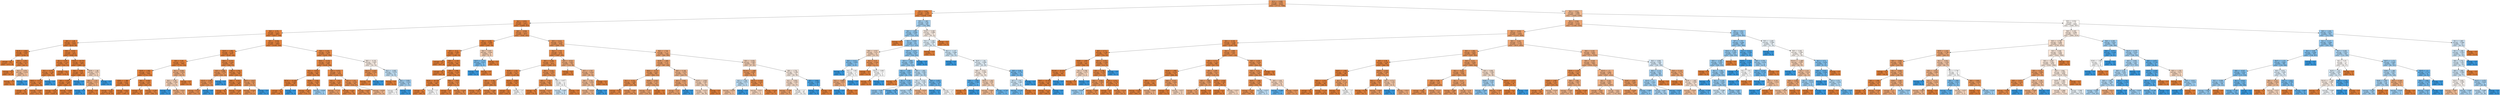 digraph Tree {
node [shape=box, style="filled", color="black"] ;
0 [label="X[31] <= 0.069\nentropy = 0.649\nsamples = 45222\nvalue = [37714, 7508]", fillcolor="#e58139cc"] ;
1 [label="X[3] <= 0.823\nentropy = 0.269\nsamples = 24167\nvalue = [23058, 1109]", fillcolor="#e58139f3"] ;
0 -> 1 [labeldistance=2.5, labelangle=45, headlabel="True"] ;
2 [label="X[2] <= 0.933\nentropy = 0.217\nsamples = 23722\nvalue = [22899, 823]", fillcolor="#e58139f6"] ;
1 -> 2 ;
3 [label="X[0] <= -0.76\nentropy = 0.127\nsamples = 18847\nvalue = [18517, 330]", fillcolor="#e58139fa"] ;
2 -> 3 ;
4 [label="X[0] <= -1.29\nentropy = 0.031\nsamples = 8160\nvalue = [8134, 26]", fillcolor="#e58139fe"] ;
3 -> 4 ;
5 [label="X[18] <= 3.604\nentropy = 0.004\nsamples = 3741\nvalue = [3740, 1]", fillcolor="#e58139ff"] ;
4 -> 5 ;
6 [label="entropy = 0.0\nsamples = 3711\nvalue = [3711, 0]", fillcolor="#e58139ff"] ;
5 -> 6 ;
7 [label="X[5] <= 1.254\nentropy = 0.211\nsamples = 30\nvalue = [29, 1]", fillcolor="#e58139f6"] ;
5 -> 7 ;
8 [label="entropy = 0.0\nsamples = 27\nvalue = [27, 0]", fillcolor="#e58139ff"] ;
7 -> 8 ;
9 [label="X[1] <= 1.074\nentropy = 0.918\nsamples = 3\nvalue = [2, 1]", fillcolor="#e581397f"] ;
7 -> 9 ;
10 [label="entropy = 0.0\nsamples = 2\nvalue = [2, 0]", fillcolor="#e58139ff"] ;
9 -> 10 ;
11 [label="entropy = 0.0\nsamples = 1\nvalue = [0, 1]", fillcolor="#399de5ff"] ;
9 -> 11 ;
12 [label="X[8] <= -0.537\nentropy = 0.05\nsamples = 4419\nvalue = [4394, 25]", fillcolor="#e58139fe"] ;
4 -> 12 ;
13 [label="X[1] <= 0.387\nentropy = 0.143\nsamples = 541\nvalue = [530, 11]", fillcolor="#e58139fa"] ;
12 -> 13 ;
14 [label="X[1] <= 0.373\nentropy = 0.196\nsamples = 363\nvalue = [352, 11]", fillcolor="#e58139f7"] ;
13 -> 14 ;
15 [label="X[62] <= -0.374\nentropy = 0.182\nsamples = 362\nvalue = [352, 10]", fillcolor="#e58139f8"] ;
14 -> 15 ;
16 [label="entropy = 0.0\nsamples = 140\nvalue = [140, 0]", fillcolor="#e58139ff"] ;
15 -> 16 ;
17 [label="entropy = 0.265\nsamples = 222\nvalue = [212, 10]", fillcolor="#e58139f3"] ;
15 -> 17 ;
18 [label="entropy = 0.0\nsamples = 1\nvalue = [0, 1]", fillcolor="#399de5ff"] ;
14 -> 18 ;
19 [label="entropy = 0.0\nsamples = 178\nvalue = [178, 0]", fillcolor="#e58139ff"] ;
13 -> 19 ;
20 [label="X[30] <= 18.776\nentropy = 0.034\nsamples = 3878\nvalue = [3864, 14]", fillcolor="#e58139fe"] ;
12 -> 20 ;
21 [label="X[4] <= 5.959\nentropy = 0.03\nsamples = 3873\nvalue = [3861, 12]", fillcolor="#e58139fe"] ;
20 -> 21 ;
22 [label="X[5] <= 0.297\nentropy = 0.028\nsamples = 3872\nvalue = [3861, 11]", fillcolor="#e58139fe"] ;
21 -> 22 ;
23 [label="entropy = 0.014\nsamples = 3242\nvalue = [3238, 4]", fillcolor="#e58139ff"] ;
22 -> 23 ;
24 [label="entropy = 0.088\nsamples = 630\nvalue = [623, 7]", fillcolor="#e58139fc"] ;
22 -> 24 ;
25 [label="entropy = 0.0\nsamples = 1\nvalue = [0, 1]", fillcolor="#399de5ff"] ;
21 -> 25 ;
26 [label="X[38] <= 1.08\nentropy = 0.971\nsamples = 5\nvalue = [3, 2]", fillcolor="#e5813955"] ;
20 -> 26 ;
27 [label="X[0] <= -1.101\nentropy = 0.811\nsamples = 4\nvalue = [3, 1]", fillcolor="#e58139aa"] ;
26 -> 27 ;
28 [label="entropy = 0.0\nsamples = 1\nvalue = [0, 1]", fillcolor="#399de5ff"] ;
27 -> 28 ;
29 [label="entropy = 0.0\nsamples = 3\nvalue = [3, 0]", fillcolor="#e58139ff"] ;
27 -> 29 ;
30 [label="entropy = 0.0\nsamples = 1\nvalue = [0, 1]", fillcolor="#399de5ff"] ;
26 -> 30 ;
31 [label="X[5] <= -0.036\nentropy = 0.187\nsamples = 10687\nvalue = [10383, 304]", fillcolor="#e58139f8"] ;
3 -> 31 ;
32 [label="X[45] <= 1.082\nentropy = 0.128\nsamples = 8275\nvalue = [8129, 146]", fillcolor="#e58139fa"] ;
31 -> 32 ;
33 [label="X[4] <= 5.26\nentropy = 0.113\nsamples = 7854\nvalue = [7735, 119]", fillcolor="#e58139fb"] ;
32 -> 33 ;
34 [label="X[39] <= 1.085\nentropy = 0.107\nsamples = 7820\nvalue = [7710, 110]", fillcolor="#e58139fb"] ;
33 -> 34 ;
35 [label="X[58] <= 1.396\nentropy = 0.091\nsamples = 7208\nvalue = [7125, 83]", fillcolor="#e58139fc"] ;
34 -> 35 ;
36 [label="entropy = 0.104\nsamples = 5838\nvalue = [5758, 80]", fillcolor="#e58139fb"] ;
35 -> 36 ;
37 [label="entropy = 0.023\nsamples = 1370\nvalue = [1367, 3]", fillcolor="#e58139fe"] ;
35 -> 37 ;
38 [label="X[0] <= -0.458\nentropy = 0.261\nsamples = 612\nvalue = [585, 27]", fillcolor="#e58139f3"] ;
34 -> 38 ;
39 [label="entropy = 0.0\nsamples = 93\nvalue = [93, 0]", fillcolor="#e58139ff"] ;
38 -> 39 ;
40 [label="entropy = 0.295\nsamples = 519\nvalue = [492, 27]", fillcolor="#e58139f1"] ;
38 -> 40 ;
41 [label="X[1] <= 0.046\nentropy = 0.834\nsamples = 34\nvalue = [25, 9]", fillcolor="#e58139a3"] ;
33 -> 41 ;
42 [label="X[4] <= 5.387\nentropy = 0.966\nsamples = 23\nvalue = [14, 9]", fillcolor="#e581395b"] ;
41 -> 42 ;
43 [label="entropy = 0.0\nsamples = 4\nvalue = [0, 4]", fillcolor="#399de5ff"] ;
42 -> 43 ;
44 [label="entropy = 0.831\nsamples = 19\nvalue = [14, 5]", fillcolor="#e58139a4"] ;
42 -> 44 ;
45 [label="entropy = 0.0\nsamples = 11\nvalue = [11, 0]", fillcolor="#e58139ff"] ;
41 -> 45 ;
46 [label="X[61] <= 0.374\nentropy = 0.344\nsamples = 421\nvalue = [394, 27]", fillcolor="#e58139ee"] ;
32 -> 46 ;
47 [label="X[3] <= 0.482\nentropy = 0.576\nsamples = 117\nvalue = [101, 16]", fillcolor="#e58139d7"] ;
46 -> 47 ;
48 [label="X[14] <= 2.498\nentropy = 0.534\nsamples = 115\nvalue = [101, 14]", fillcolor="#e58139dc"] ;
47 -> 48 ;
49 [label="entropy = 0.512\nsamples = 114\nvalue = [101, 13]", fillcolor="#e58139de"] ;
48 -> 49 ;
50 [label="entropy = 0.0\nsamples = 1\nvalue = [0, 1]", fillcolor="#399de5ff"] ;
48 -> 50 ;
51 [label="entropy = 0.0\nsamples = 2\nvalue = [0, 2]", fillcolor="#399de5ff"] ;
47 -> 51 ;
52 [label="X[6] <= 2.702\nentropy = 0.225\nsamples = 304\nvalue = [293, 11]", fillcolor="#e58139f5"] ;
46 -> 52 ;
53 [label="X[8] <= -0.537\nentropy = 0.184\nsamples = 286\nvalue = [278, 8]", fillcolor="#e58139f8"] ;
52 -> 53 ;
54 [label="entropy = 0.0\nsamples = 79\nvalue = [79, 0]", fillcolor="#e58139ff"] ;
53 -> 54 ;
55 [label="entropy = 0.236\nsamples = 207\nvalue = [199, 8]", fillcolor="#e58139f5"] ;
53 -> 55 ;
56 [label="X[57] <= 2.817\nentropy = 0.65\nsamples = 18\nvalue = [15, 3]", fillcolor="#e58139cc"] ;
52 -> 56 ;
57 [label="entropy = 0.523\nsamples = 17\nvalue = [15, 2]", fillcolor="#e58139dd"] ;
56 -> 57 ;
58 [label="entropy = 0.0\nsamples = 1\nvalue = [0, 1]", fillcolor="#399de5ff"] ;
56 -> 58 ;
59 [label="X[4] <= 5.324\nentropy = 0.349\nsamples = 2412\nvalue = [2254, 158]", fillcolor="#e58139ed"] ;
31 -> 59 ;
60 [label="X[62] <= -0.374\nentropy = 0.329\nsamples = 2382\nvalue = [2238, 144]", fillcolor="#e58139ef"] ;
59 -> 60 ;
61 [label="X[1] <= -0.819\nentropy = 0.223\nsamples = 948\nvalue = [914, 34]", fillcolor="#e58139f6"] ;
60 -> 61 ;
62 [label="X[74] <= 15.165\nentropy = 0.048\nsamples = 189\nvalue = [188, 1]", fillcolor="#e58139fe"] ;
61 -> 62 ;
63 [label="entropy = 0.0\nsamples = 188\nvalue = [188, 0]", fillcolor="#e58139ff"] ;
62 -> 63 ;
64 [label="entropy = 0.0\nsamples = 1\nvalue = [0, 1]", fillcolor="#399de5ff"] ;
62 -> 64 ;
65 [label="X[46] <= 3.292\nentropy = 0.258\nsamples = 759\nvalue = [726, 33]", fillcolor="#e58139f3"] ;
61 -> 65 ;
66 [label="entropy = 0.247\nsamples = 756\nvalue = [725, 31]", fillcolor="#e58139f4"] ;
65 -> 66 ;
67 [label="entropy = 0.918\nsamples = 3\nvalue = [1, 2]", fillcolor="#399de57f"] ;
65 -> 67 ;
68 [label="X[0] <= 0.072\nentropy = 0.39\nsamples = 1434\nvalue = [1324, 110]", fillcolor="#e58139ea"] ;
60 -> 68 ;
69 [label="X[1] <= -1.472\nentropy = 0.293\nsamples = 833\nvalue = [790, 43]", fillcolor="#e58139f1"] ;
68 -> 69 ;
70 [label="entropy = 0.712\nsamples = 41\nvalue = [33, 8]", fillcolor="#e58139c1"] ;
69 -> 70 ;
71 [label="entropy = 0.261\nsamples = 792\nvalue = [757, 35]", fillcolor="#e58139f3"] ;
69 -> 71 ;
72 [label="X[1] <= 1.311\nentropy = 0.504\nsamples = 601\nvalue = [534, 67]", fillcolor="#e58139df"] ;
68 -> 72 ;
73 [label="entropy = 0.455\nsamples = 554\nvalue = [501, 53]", fillcolor="#e58139e4"] ;
72 -> 73 ;
74 [label="entropy = 0.879\nsamples = 47\nvalue = [33, 14]", fillcolor="#e5813993"] ;
72 -> 74 ;
75 [label="X[0] <= -0.155\nentropy = 0.997\nsamples = 30\nvalue = [16, 14]", fillcolor="#e5813920"] ;
59 -> 75 ;
76 [label="X[21] <= 2.243\nentropy = 0.544\nsamples = 8\nvalue = [7, 1]", fillcolor="#e58139db"] ;
75 -> 76 ;
77 [label="entropy = 0.0\nsamples = 7\nvalue = [7, 0]", fillcolor="#e58139ff"] ;
76 -> 77 ;
78 [label="entropy = 0.0\nsamples = 1\nvalue = [0, 1]", fillcolor="#399de5ff"] ;
76 -> 78 ;
79 [label="X[2] <= -2.005\nentropy = 0.976\nsamples = 22\nvalue = [9, 13]", fillcolor="#399de54e"] ;
75 -> 79 ;
80 [label="entropy = 0.0\nsamples = 2\nvalue = [2, 0]", fillcolor="#e58139ff"] ;
79 -> 80 ;
81 [label="X[4] <= 5.959\nentropy = 0.934\nsamples = 20\nvalue = [7, 13]", fillcolor="#399de576"] ;
79 -> 81 ;
82 [label="entropy = 1.0\nsamples = 14\nvalue = [7, 7]", fillcolor="#e5813900"] ;
81 -> 82 ;
83 [label="entropy = 0.0\nsamples = 6\nvalue = [0, 6]", fillcolor="#399de5ff"] ;
81 -> 83 ;
84 [label="X[0] <= -0.836\nentropy = 0.473\nsamples = 4875\nvalue = [4382, 493]", fillcolor="#e58139e2"] ;
2 -> 84 ;
85 [label="X[4] <= 5.258\nentropy = 0.098\nsamples = 1419\nvalue = [1401, 18]", fillcolor="#e58139fc"] ;
84 -> 85 ;
86 [label="X[5] <= -0.12\nentropy = 0.085\nsamples = 1411\nvalue = [1396, 15]", fillcolor="#e58139fc"] ;
85 -> 86 ;
87 [label="entropy = 0.0\nsamples = 417\nvalue = [417, 0]", fillcolor="#e58139ff"] ;
86 -> 87 ;
88 [label="X[0] <= -1.138\nentropy = 0.113\nsamples = 994\nvalue = [979, 15]", fillcolor="#e58139fb"] ;
86 -> 88 ;
89 [label="entropy = 0.0\nsamples = 221\nvalue = [221, 0]", fillcolor="#e58139ff"] ;
88 -> 89 ;
90 [label="X[5] <= 1.046\nentropy = 0.138\nsamples = 773\nvalue = [758, 15]", fillcolor="#e58139fa"] ;
88 -> 90 ;
91 [label="X[30] <= 18.776\nentropy = 0.109\nsamples = 694\nvalue = [684, 10]", fillcolor="#e58139fb"] ;
90 -> 91 ;
92 [label="entropy = 0.1\nsamples = 692\nvalue = [683, 9]", fillcolor="#e58139fc"] ;
91 -> 92 ;
93 [label="entropy = 1.0\nsamples = 2\nvalue = [1, 1]", fillcolor="#e5813900"] ;
91 -> 93 ;
94 [label="X[0] <= -1.063\nentropy = 0.34\nsamples = 79\nvalue = [74, 5]", fillcolor="#e58139ee"] ;
90 -> 94 ;
95 [label="entropy = 0.0\nsamples = 21\nvalue = [21, 0]", fillcolor="#e58139ff"] ;
94 -> 95 ;
96 [label="entropy = 0.424\nsamples = 58\nvalue = [53, 5]", fillcolor="#e58139e7"] ;
94 -> 96 ;
97 [label="X[4] <= 5.457\nentropy = 0.954\nsamples = 8\nvalue = [5, 3]", fillcolor="#e5813966"] ;
85 -> 97 ;
98 [label="X[47] <= 1.172\nentropy = 0.811\nsamples = 4\nvalue = [1, 3]", fillcolor="#399de5aa"] ;
97 -> 98 ;
99 [label="entropy = 0.0\nsamples = 3\nvalue = [0, 3]", fillcolor="#399de5ff"] ;
98 -> 99 ;
100 [label="entropy = 0.0\nsamples = 1\nvalue = [1, 0]", fillcolor="#e58139ff"] ;
98 -> 100 ;
101 [label="entropy = 0.0\nsamples = 4\nvalue = [4, 0]", fillcolor="#e58139ff"] ;
97 -> 101 ;
102 [label="X[5] <= 0.213\nentropy = 0.578\nsamples = 3456\nvalue = [2981, 475]", fillcolor="#e58139d6"] ;
84 -> 102 ;
103 [label="X[2] <= 1.716\nentropy = 0.42\nsamples = 2172\nvalue = [1987, 185]", fillcolor="#e58139e7"] ;
102 -> 103 ;
104 [label="X[0] <= 0.299\nentropy = 0.377\nsamples = 2016\nvalue = [1869, 147]", fillcolor="#e58139eb"] ;
103 -> 104 ;
105 [label="X[36] <= 1.151\nentropy = 0.272\nsamples = 1201\nvalue = [1145, 56]", fillcolor="#e58139f3"] ;
104 -> 105 ;
106 [label="X[0] <= -0.382\nentropy = 0.299\nsamples = 1039\nvalue = [984, 55]", fillcolor="#e58139f1"] ;
105 -> 106 ;
107 [label="entropy = 0.203\nsamples = 473\nvalue = [458, 15]", fillcolor="#e58139f7"] ;
106 -> 107 ;
108 [label="entropy = 0.368\nsamples = 566\nvalue = [526, 40]", fillcolor="#e58139ec"] ;
106 -> 108 ;
109 [label="X[35] <= 2.848\nentropy = 0.054\nsamples = 162\nvalue = [161, 1]", fillcolor="#e58139fd"] ;
105 -> 109 ;
110 [label="entropy = 0.0\nsamples = 160\nvalue = [160, 0]", fillcolor="#e58139ff"] ;
109 -> 110 ;
111 [label="entropy = 1.0\nsamples = 2\nvalue = [1, 1]", fillcolor="#e5813900"] ;
109 -> 111 ;
112 [label="X[4] <= 5.324\nentropy = 0.505\nsamples = 815\nvalue = [724, 91]", fillcolor="#e58139df"] ;
104 -> 112 ;
113 [label="X[5] <= -1.702\nentropy = 0.481\nsamples = 799\nvalue = [716, 83]", fillcolor="#e58139e1"] ;
112 -> 113 ;
114 [label="entropy = 0.0\nsamples = 78\nvalue = [78, 0]", fillcolor="#e58139ff"] ;
113 -> 114 ;
115 [label="entropy = 0.515\nsamples = 721\nvalue = [638, 83]", fillcolor="#e58139de"] ;
113 -> 115 ;
116 [label="X[4] <= 6.977\nentropy = 1.0\nsamples = 16\nvalue = [8, 8]", fillcolor="#e5813900"] ;
112 -> 116 ;
117 [label="entropy = 0.985\nsamples = 14\nvalue = [6, 8]", fillcolor="#399de540"] ;
116 -> 117 ;
118 [label="entropy = 0.0\nsamples = 2\nvalue = [2, 0]", fillcolor="#e58139ff"] ;
116 -> 118 ;
119 [label="X[0] <= -0.533\nentropy = 0.801\nsamples = 156\nvalue = [118, 38]", fillcolor="#e58139ad"] ;
103 -> 119 ;
120 [label="entropy = 0.0\nsamples = 19\nvalue = [19, 0]", fillcolor="#e58139ff"] ;
119 -> 120 ;
121 [label="X[7] <= 1.707\nentropy = 0.852\nsamples = 137\nvalue = [99, 38]", fillcolor="#e581399d"] ;
119 -> 121 ;
122 [label="X[6] <= 2.702\nentropy = 0.904\nsamples = 119\nvalue = [81, 38]", fillcolor="#e5813987"] ;
121 -> 122 ;
123 [label="entropy = 0.876\nsamples = 115\nvalue = [81, 34]", fillcolor="#e5813994"] ;
122 -> 123 ;
124 [label="entropy = 0.0\nsamples = 4\nvalue = [0, 4]", fillcolor="#399de5ff"] ;
122 -> 124 ;
125 [label="entropy = 0.0\nsamples = 18\nvalue = [18, 0]", fillcolor="#e58139ff"] ;
121 -> 125 ;
126 [label="X[2] <= 1.716\nentropy = 0.771\nsamples = 1284\nvalue = [994, 290]", fillcolor="#e58139b5"] ;
102 -> 126 ;
127 [label="X[39] <= 1.085\nentropy = 0.727\nsamples = 1125\nvalue = [897, 228]", fillcolor="#e58139be"] ;
126 -> 127 ;
128 [label="X[62] <= -0.374\nentropy = 0.643\nsamples = 800\nvalue = [669, 131]", fillcolor="#e58139cd"] ;
127 -> 128 ;
129 [label="X[1] <= -0.331\nentropy = 0.489\nsamples = 366\nvalue = [327, 39]", fillcolor="#e58139e1"] ;
128 -> 129 ;
130 [label="entropy = 0.28\nsamples = 144\nvalue = [137, 7]", fillcolor="#e58139f2"] ;
129 -> 130 ;
131 [label="entropy = 0.595\nsamples = 222\nvalue = [190, 32]", fillcolor="#e58139d4"] ;
129 -> 131 ;
132 [label="X[49] <= 2.036\nentropy = 0.745\nsamples = 434\nvalue = [342, 92]", fillcolor="#e58139ba"] ;
128 -> 132 ;
133 [label="entropy = 0.757\nsamples = 422\nvalue = [330, 92]", fillcolor="#e58139b8"] ;
132 -> 133 ;
134 [label="entropy = 0.0\nsamples = 12\nvalue = [12, 0]", fillcolor="#e58139ff"] ;
132 -> 134 ;
135 [label="X[0] <= 0.148\nentropy = 0.879\nsamples = 325\nvalue = [228, 97]", fillcolor="#e5813993"] ;
127 -> 135 ;
136 [label="X[5] <= 3.045\nentropy = 0.757\nsamples = 174\nvalue = [136, 38]", fillcolor="#e58139b8"] ;
135 -> 136 ;
137 [label="entropy = 0.74\nsamples = 172\nvalue = [136, 36]", fillcolor="#e58139bb"] ;
136 -> 137 ;
138 [label="entropy = 0.0\nsamples = 2\nvalue = [0, 2]", fillcolor="#399de5ff"] ;
136 -> 138 ;
139 [label="X[35] <= 2.848\nentropy = 0.965\nsamples = 151\nvalue = [92, 59]", fillcolor="#e581395b"] ;
135 -> 139 ;
140 [label="entropy = 0.975\nsamples = 145\nvalue = [86, 59]", fillcolor="#e5813950"] ;
139 -> 140 ;
141 [label="entropy = 0.0\nsamples = 6\nvalue = [6, 0]", fillcolor="#e58139ff"] ;
139 -> 141 ;
142 [label="X[0] <= -0.458\nentropy = 0.965\nsamples = 159\nvalue = [97, 62]", fillcolor="#e581395c"] ;
126 -> 142 ;
143 [label="X[101] <= -1.466\nentropy = 0.629\nsamples = 38\nvalue = [32, 6]", fillcolor="#e58139cf"] ;
142 -> 143 ;
144 [label="X[1] <= 1.244\nentropy = 0.971\nsamples = 5\nvalue = [2, 3]", fillcolor="#399de555"] ;
143 -> 144 ;
145 [label="entropy = 0.918\nsamples = 3\nvalue = [2, 1]", fillcolor="#e581397f"] ;
144 -> 145 ;
146 [label="entropy = 0.0\nsamples = 2\nvalue = [0, 2]", fillcolor="#399de5ff"] ;
144 -> 146 ;
147 [label="X[33] <= 0.379\nentropy = 0.439\nsamples = 33\nvalue = [30, 3]", fillcolor="#e58139e6"] ;
143 -> 147 ;
148 [label="entropy = 0.971\nsamples = 5\nvalue = [3, 2]", fillcolor="#e5813955"] ;
147 -> 148 ;
149 [label="entropy = 0.222\nsamples = 28\nvalue = [27, 1]", fillcolor="#e58139f6"] ;
147 -> 149 ;
150 [label="X[6] <= 2.702\nentropy = 0.996\nsamples = 121\nvalue = [65, 56]", fillcolor="#e5813923"] ;
142 -> 150 ;
151 [label="X[1] <= -0.854\nentropy = 0.983\nsamples = 111\nvalue = [64, 47]", fillcolor="#e5813944"] ;
150 -> 151 ;
152 [label="entropy = 0.706\nsamples = 26\nvalue = [21, 5]", fillcolor="#e58139c2"] ;
151 -> 152 ;
153 [label="entropy = 1.0\nsamples = 85\nvalue = [43, 42]", fillcolor="#e5813906"] ;
151 -> 153 ;
154 [label="X[5] <= 3.628\nentropy = 0.469\nsamples = 10\nvalue = [1, 9]", fillcolor="#399de5e3"] ;
150 -> 154 ;
155 [label="entropy = 0.0\nsamples = 9\nvalue = [0, 9]", fillcolor="#399de5ff"] ;
154 -> 155 ;
156 [label="entropy = 0.0\nsamples = 1\nvalue = [1, 0]", fillcolor="#e58139ff"] ;
154 -> 156 ;
157 [label="X[5] <= 1.463\nentropy = 0.94\nsamples = 445\nvalue = [159, 286]", fillcolor="#399de571"] ;
1 -> 157 ;
158 [label="X[0] <= -1.403\nentropy = 0.908\nsamples = 374\nvalue = [121, 253]", fillcolor="#399de585"] ;
157 -> 158 ;
159 [label="entropy = 0.0\nsamples = 4\nvalue = [4, 0]", fillcolor="#e58139ff"] ;
158 -> 159 ;
160 [label="X[3] <= 0.958\nentropy = 0.9\nsamples = 370\nvalue = [117, 253]", fillcolor="#399de589"] ;
158 -> 160 ;
161 [label="X[8] <= -0.537\nentropy = 0.971\nsamples = 25\nvalue = [15, 10]", fillcolor="#e5813955"] ;
160 -> 161 ;
162 [label="X[0] <= 0.412\nentropy = 0.845\nsamples = 11\nvalue = [3, 8]", fillcolor="#399de59f"] ;
161 -> 162 ;
163 [label="entropy = 0.0\nsamples = 5\nvalue = [0, 5]", fillcolor="#399de5ff"] ;
162 -> 163 ;
164 [label="X[1] <= -0.08\nentropy = 1.0\nsamples = 6\nvalue = [3, 3]", fillcolor="#e5813900"] ;
162 -> 164 ;
165 [label="X[1] <= -0.899\nentropy = 0.811\nsamples = 4\nvalue = [3, 1]", fillcolor="#e58139aa"] ;
164 -> 165 ;
166 [label="entropy = 0.0\nsamples = 1\nvalue = [0, 1]", fillcolor="#399de5ff"] ;
165 -> 166 ;
167 [label="entropy = 0.0\nsamples = 3\nvalue = [3, 0]", fillcolor="#e58139ff"] ;
165 -> 167 ;
168 [label="entropy = 0.0\nsamples = 2\nvalue = [0, 2]", fillcolor="#399de5ff"] ;
164 -> 168 ;
169 [label="X[1] <= 0.37\nentropy = 0.592\nsamples = 14\nvalue = [12, 2]", fillcolor="#e58139d4"] ;
161 -> 169 ;
170 [label="entropy = 0.0\nsamples = 10\nvalue = [10, 0]", fillcolor="#e58139ff"] ;
169 -> 170 ;
171 [label="X[22] <= 0.891\nentropy = 1.0\nsamples = 4\nvalue = [2, 2]", fillcolor="#e5813900"] ;
169 -> 171 ;
172 [label="entropy = 0.0\nsamples = 2\nvalue = [2, 0]", fillcolor="#e58139ff"] ;
171 -> 172 ;
173 [label="entropy = 0.0\nsamples = 2\nvalue = [0, 2]", fillcolor="#399de5ff"] ;
171 -> 173 ;
174 [label="X[57] <= 2.817\nentropy = 0.876\nsamples = 345\nvalue = [102, 243]", fillcolor="#399de594"] ;
160 -> 174 ;
175 [label="X[3] <= 1.809\nentropy = 0.885\nsamples = 337\nvalue = [102, 235]", fillcolor="#399de590"] ;
174 -> 175 ;
176 [label="X[1] <= -1.497\nentropy = 0.833\nsamples = 231\nvalue = [61, 170]", fillcolor="#399de5a4"] ;
175 -> 176 ;
177 [label="entropy = 0.0\nsamples = 3\nvalue = [3, 0]", fillcolor="#e58139ff"] ;
176 -> 177 ;
178 [label="X[1] <= 0.109\nentropy = 0.818\nsamples = 228\nvalue = [58, 170]", fillcolor="#399de5a8"] ;
176 -> 178 ;
179 [label="entropy = 0.89\nsamples = 140\nvalue = [43, 97]", fillcolor="#399de58e"] ;
178 -> 179 ;
180 [label="entropy = 0.659\nsamples = 88\nvalue = [15, 73]", fillcolor="#399de5cb"] ;
178 -> 180 ;
181 [label="X[0] <= 1.093\nentropy = 0.963\nsamples = 106\nvalue = [41, 65]", fillcolor="#399de55e"] ;
175 -> 181 ;
182 [label="X[1] <= 0.318\nentropy = 0.993\nsamples = 80\nvalue = [36, 44]", fillcolor="#399de52e"] ;
181 -> 182 ;
183 [label="entropy = 0.959\nsamples = 63\nvalue = [24, 39]", fillcolor="#399de562"] ;
182 -> 183 ;
184 [label="entropy = 0.874\nsamples = 17\nvalue = [12, 5]", fillcolor="#e5813995"] ;
182 -> 184 ;
185 [label="X[0] <= 2.455\nentropy = 0.706\nsamples = 26\nvalue = [5, 21]", fillcolor="#399de5c2"] ;
181 -> 185 ;
186 [label="entropy = 0.31\nsamples = 18\nvalue = [1, 17]", fillcolor="#399de5f0"] ;
185 -> 186 ;
187 [label="entropy = 1.0\nsamples = 8\nvalue = [4, 4]", fillcolor="#e5813900"] ;
185 -> 187 ;
188 [label="entropy = 0.0\nsamples = 8\nvalue = [0, 8]", fillcolor="#399de5ff"] ;
174 -> 188 ;
189 [label="X[24] <= 0.369\nentropy = 0.996\nsamples = 71\nvalue = [38, 33]", fillcolor="#e5813922"] ;
157 -> 189 ;
190 [label="X[1] <= -1.438\nentropy = 0.995\nsamples = 61\nvalue = [28, 33]", fillcolor="#399de527"] ;
189 -> 190 ;
191 [label="entropy = 0.0\nsamples = 3\nvalue = [3, 0]", fillcolor="#e58139ff"] ;
190 -> 191 ;
192 [label="X[1] <= -1.137\nentropy = 0.986\nsamples = 58\nvalue = [25, 33]", fillcolor="#399de53e"] ;
190 -> 192 ;
193 [label="entropy = 0.0\nsamples = 4\nvalue = [0, 4]", fillcolor="#399de5ff"] ;
192 -> 193 ;
194 [label="X[25] <= 1.94\nentropy = 0.996\nsamples = 54\nvalue = [25, 29]", fillcolor="#399de523"] ;
192 -> 194 ;
195 [label="X[0] <= -0.533\nentropy = 0.996\nsamples = 41\nvalue = [22, 19]", fillcolor="#e5813923"] ;
194 -> 195 ;
196 [label="X[0] <= -1.063\nentropy = 0.592\nsamples = 7\nvalue = [1, 6]", fillcolor="#399de5d4"] ;
195 -> 196 ;
197 [label="entropy = 0.0\nsamples = 1\nvalue = [1, 0]", fillcolor="#e58139ff"] ;
196 -> 197 ;
198 [label="entropy = 0.0\nsamples = 6\nvalue = [0, 6]", fillcolor="#399de5ff"] ;
196 -> 198 ;
199 [label="X[54] <= 1.281\nentropy = 0.96\nsamples = 34\nvalue = [21, 13]", fillcolor="#e5813961"] ;
195 -> 199 ;
200 [label="entropy = 0.894\nsamples = 29\nvalue = [20, 9]", fillcolor="#e581398c"] ;
199 -> 200 ;
201 [label="entropy = 0.722\nsamples = 5\nvalue = [1, 4]", fillcolor="#399de5bf"] ;
199 -> 201 ;
202 [label="X[0] <= 0.45\nentropy = 0.779\nsamples = 13\nvalue = [3, 10]", fillcolor="#399de5b3"] ;
194 -> 202 ;
203 [label="X[7] <= 1.707\nentropy = 0.985\nsamples = 7\nvalue = [3, 4]", fillcolor="#399de540"] ;
202 -> 203 ;
204 [label="entropy = 0.722\nsamples = 5\nvalue = [1, 4]", fillcolor="#399de5bf"] ;
203 -> 204 ;
205 [label="entropy = 0.0\nsamples = 2\nvalue = [2, 0]", fillcolor="#e58139ff"] ;
203 -> 205 ;
206 [label="entropy = 0.0\nsamples = 6\nvalue = [0, 6]", fillcolor="#399de5ff"] ;
202 -> 206 ;
207 [label="entropy = 0.0\nsamples = 10\nvalue = [10, 0]", fillcolor="#e58139ff"] ;
189 -> 207 ;
208 [label="X[2] <= 0.933\nentropy = 0.886\nsamples = 21055\nvalue = [14656, 6399]", fillcolor="#e5813990"] ;
0 -> 208 [labeldistance=2.5, labelangle=-45, headlabel="False"] ;
209 [label="X[3] <= 0.532\nentropy = 0.771\nsamples = 14790\nvalue = [11448, 3342]", fillcolor="#e58139b5"] ;
208 -> 209 ;
210 [label="X[2] <= -0.634\nentropy = 0.727\nsamples = 14058\nvalue = [11210, 2848]", fillcolor="#e58139be"] ;
209 -> 210 ;
211 [label="X[0] <= -0.155\nentropy = 0.358\nsamples = 2296\nvalue = [2140, 156]", fillcolor="#e58139ec"] ;
210 -> 211 ;
212 [label="X[5] <= 0.713\nentropy = 0.196\nsamples = 725\nvalue = [703, 22]", fillcolor="#e58139f7"] ;
211 -> 212 ;
213 [label="X[48] <= 2.687\nentropy = 0.15\nsamples = 605\nvalue = [592, 13]", fillcolor="#e58139f9"] ;
212 -> 213 ;
214 [label="X[100] <= 20.835\nentropy = 0.132\nsamples = 600\nvalue = [589, 11]", fillcolor="#e58139fa"] ;
213 -> 214 ;
215 [label="X[87] <= 23.186\nentropy = 0.122\nsamples = 599\nvalue = [589, 10]", fillcolor="#e58139fb"] ;
214 -> 215 ;
216 [label="entropy = 0.113\nsamples = 598\nvalue = [589, 9]", fillcolor="#e58139fb"] ;
215 -> 216 ;
217 [label="entropy = 0.0\nsamples = 1\nvalue = [0, 1]", fillcolor="#399de5ff"] ;
215 -> 217 ;
218 [label="entropy = 0.0\nsamples = 1\nvalue = [0, 1]", fillcolor="#399de5ff"] ;
214 -> 218 ;
219 [label="X[1] <= 0.789\nentropy = 0.971\nsamples = 5\nvalue = [3, 2]", fillcolor="#e5813955"] ;
213 -> 219 ;
220 [label="entropy = 0.0\nsamples = 3\nvalue = [3, 0]", fillcolor="#e58139ff"] ;
219 -> 220 ;
221 [label="entropy = 0.0\nsamples = 2\nvalue = [0, 2]", fillcolor="#399de5ff"] ;
219 -> 221 ;
222 [label="X[51] <= 0.551\nentropy = 0.384\nsamples = 120\nvalue = [111, 9]", fillcolor="#e58139ea"] ;
212 -> 222 ;
223 [label="X[5] <= 0.796\nentropy = 0.355\nsamples = 119\nvalue = [111, 8]", fillcolor="#e58139ed"] ;
222 -> 223 ;
224 [label="X[2] <= -2.593\nentropy = 0.583\nsamples = 43\nvalue = [37, 6]", fillcolor="#e58139d6"] ;
223 -> 224 ;
225 [label="entropy = 0.918\nsamples = 3\nvalue = [1, 2]", fillcolor="#399de57f"] ;
224 -> 225 ;
226 [label="entropy = 0.469\nsamples = 40\nvalue = [36, 4]", fillcolor="#e58139e3"] ;
224 -> 226 ;
227 [label="X[5] <= 2.212\nentropy = 0.176\nsamples = 76\nvalue = [74, 2]", fillcolor="#e58139f8"] ;
223 -> 227 ;
228 [label="entropy = 0.0\nsamples = 52\nvalue = [52, 0]", fillcolor="#e58139ff"] ;
227 -> 228 ;
229 [label="entropy = 0.414\nsamples = 24\nvalue = [22, 2]", fillcolor="#e58139e8"] ;
227 -> 229 ;
230 [label="entropy = 0.0\nsamples = 1\nvalue = [0, 1]", fillcolor="#399de5ff"] ;
222 -> 230 ;
231 [label="X[2] <= -1.809\nentropy = 0.421\nsamples = 1571\nvalue = [1437, 134]", fillcolor="#e58139e7"] ;
211 -> 231 ;
232 [label="X[5] <= 0.713\nentropy = 0.322\nsamples = 868\nvalue = [817, 51]", fillcolor="#e58139ef"] ;
231 -> 232 ;
233 [label="X[39] <= 1.085\nentropy = 0.238\nsamples = 716\nvalue = [688, 28]", fillcolor="#e58139f5"] ;
232 -> 233 ;
234 [label="X[9] <= 2.475\nentropy = 0.217\nsamples = 694\nvalue = [670, 24]", fillcolor="#e58139f6"] ;
233 -> 234 ;
235 [label="entropy = 0.198\nsamples = 683\nvalue = [662, 21]", fillcolor="#e58139f7"] ;
234 -> 235 ;
236 [label="entropy = 0.845\nsamples = 11\nvalue = [8, 3]", fillcolor="#e581399f"] ;
234 -> 236 ;
237 [label="X[8] <= -0.537\nentropy = 0.684\nsamples = 22\nvalue = [18, 4]", fillcolor="#e58139c6"] ;
233 -> 237 ;
238 [label="entropy = 0.0\nsamples = 12\nvalue = [12, 0]", fillcolor="#e58139ff"] ;
237 -> 238 ;
239 [label="entropy = 0.971\nsamples = 10\nvalue = [6, 4]", fillcolor="#e5813955"] ;
237 -> 239 ;
240 [label="X[5] <= 2.295\nentropy = 0.613\nsamples = 152\nvalue = [129, 23]", fillcolor="#e58139d2"] ;
232 -> 240 ;
241 [label="X[0] <= 1.888\nentropy = 0.696\nsamples = 112\nvalue = [91, 21]", fillcolor="#e58139c4"] ;
240 -> 241 ;
242 [label="entropy = 0.73\nsamples = 103\nvalue = [82, 21]", fillcolor="#e58139be"] ;
241 -> 242 ;
243 [label="entropy = 0.0\nsamples = 9\nvalue = [9, 0]", fillcolor="#e58139ff"] ;
241 -> 243 ;
244 [label="X[49] <= 2.036\nentropy = 0.286\nsamples = 40\nvalue = [38, 2]", fillcolor="#e58139f2"] ;
240 -> 244 ;
245 [label="entropy = 0.0\nsamples = 35\nvalue = [35, 0]", fillcolor="#e58139ff"] ;
244 -> 245 ;
246 [label="entropy = 0.971\nsamples = 5\nvalue = [3, 2]", fillcolor="#e5813955"] ;
244 -> 246 ;
247 [label="X[0] <= 2.039\nentropy = 0.524\nsamples = 703\nvalue = [620, 83]", fillcolor="#e58139dd"] ;
231 -> 247 ;
248 [label="X[4] <= 4.211\nentropy = 0.554\nsamples = 645\nvalue = [562, 83]", fillcolor="#e58139d9"] ;
247 -> 248 ;
249 [label="X[45] <= 1.082\nentropy = 0.529\nsamples = 625\nvalue = [550, 75]", fillcolor="#e58139dc"] ;
248 -> 249 ;
250 [label="entropy = 0.518\nsamples = 620\nvalue = [548, 72]", fillcolor="#e58139dd"] ;
249 -> 250 ;
251 [label="entropy = 0.971\nsamples = 5\nvalue = [2, 3]", fillcolor="#399de555"] ;
249 -> 251 ;
252 [label="X[4] <= 4.46\nentropy = 0.971\nsamples = 20\nvalue = [12, 8]", fillcolor="#e5813955"] ;
248 -> 252 ;
253 [label="entropy = 0.592\nsamples = 7\nvalue = [1, 6]", fillcolor="#399de5d4"] ;
252 -> 253 ;
254 [label="entropy = 0.619\nsamples = 13\nvalue = [11, 2]", fillcolor="#e58139d1"] ;
252 -> 254 ;
255 [label="entropy = 0.0\nsamples = 58\nvalue = [58, 0]", fillcolor="#e58139ff"] ;
247 -> 255 ;
256 [label="X[0] <= -0.231\nentropy = 0.776\nsamples = 11762\nvalue = [9070, 2692]", fillcolor="#e58139b3"] ;
210 -> 256 ;
257 [label="X[0] <= -1.063\nentropy = 0.605\nsamples = 3940\nvalue = [3357, 583]", fillcolor="#e58139d3"] ;
256 -> 257 ;
258 [label="X[5] <= 0.38\nentropy = 0.239\nsamples = 483\nvalue = [464, 19]", fillcolor="#e58139f5"] ;
257 -> 258 ;
259 [label="X[45] <= 1.082\nentropy = 0.143\nsamples = 396\nvalue = [388, 8]", fillcolor="#e58139fa"] ;
258 -> 259 ;
260 [label="X[0] <= -1.214\nentropy = 0.116\nsamples = 386\nvalue = [380, 6]", fillcolor="#e58139fb"] ;
259 -> 260 ;
261 [label="entropy = 0.0\nsamples = 162\nvalue = [162, 0]", fillcolor="#e58139ff"] ;
260 -> 261 ;
262 [label="entropy = 0.178\nsamples = 224\nvalue = [218, 6]", fillcolor="#e58139f8"] ;
260 -> 262 ;
263 [label="X[1] <= 0.37\nentropy = 0.722\nsamples = 10\nvalue = [8, 2]", fillcolor="#e58139bf"] ;
259 -> 263 ;
264 [label="entropy = 0.0\nsamples = 6\nvalue = [6, 0]", fillcolor="#e58139ff"] ;
263 -> 264 ;
265 [label="entropy = 1.0\nsamples = 4\nvalue = [2, 2]", fillcolor="#e5813900"] ;
263 -> 265 ;
266 [label="X[49] <= 2.036\nentropy = 0.548\nsamples = 87\nvalue = [76, 11]", fillcolor="#e58139da"] ;
258 -> 266 ;
267 [label="X[2] <= -0.242\nentropy = 0.41\nsamples = 73\nvalue = [67, 6]", fillcolor="#e58139e8"] ;
266 -> 267 ;
268 [label="entropy = 0.156\nsamples = 44\nvalue = [43, 1]", fillcolor="#e58139f9"] ;
267 -> 268 ;
269 [label="entropy = 0.663\nsamples = 29\nvalue = [24, 5]", fillcolor="#e58139ca"] ;
267 -> 269 ;
270 [label="X[5] <= 0.713\nentropy = 0.94\nsamples = 14\nvalue = [9, 5]", fillcolor="#e5813971"] ;
266 -> 270 ;
271 [label="entropy = 0.0\nsamples = 2\nvalue = [0, 2]", fillcolor="#399de5ff"] ;
270 -> 271 ;
272 [label="entropy = 0.811\nsamples = 12\nvalue = [9, 3]", fillcolor="#e58139aa"] ;
270 -> 272 ;
273 [label="X[4] <= 4.211\nentropy = 0.642\nsamples = 3457\nvalue = [2893, 564]", fillcolor="#e58139cd"] ;
257 -> 273 ;
274 [label="X[2] <= -0.242\nentropy = 0.621\nsamples = 3349\nvalue = [2831, 518]", fillcolor="#e58139d0"] ;
273 -> 274 ;
275 [label="X[5] <= 0.88\nentropy = 0.53\nsamples = 1871\nvalue = [1646, 225]", fillcolor="#e58139dc"] ;
274 -> 275 ;
276 [label="entropy = 0.493\nsamples = 1608\nvalue = [1435, 173]", fillcolor="#e58139e0"] ;
275 -> 276 ;
277 [label="entropy = 0.717\nsamples = 263\nvalue = [211, 52]", fillcolor="#e58139c0"] ;
275 -> 277 ;
278 [label="X[1] <= -0.217\nentropy = 0.718\nsamples = 1478\nvalue = [1185, 293]", fillcolor="#e58139c0"] ;
274 -> 278 ;
279 [label="entropy = 0.609\nsamples = 655\nvalue = [557, 98]", fillcolor="#e58139d2"] ;
278 -> 279 ;
280 [label="entropy = 0.79\nsamples = 823\nvalue = [628, 195]", fillcolor="#e58139b0"] ;
278 -> 280 ;
281 [label="X[4] <= 4.694\nentropy = 0.984\nsamples = 108\nvalue = [62, 46]", fillcolor="#e5813942"] ;
273 -> 281 ;
282 [label="X[49] <= 2.036\nentropy = 0.94\nsamples = 70\nvalue = [25, 45]", fillcolor="#399de571"] ;
281 -> 282 ;
283 [label="entropy = 0.854\nsamples = 61\nvalue = [17, 44]", fillcolor="#399de59c"] ;
282 -> 283 ;
284 [label="entropy = 0.503\nsamples = 9\nvalue = [8, 1]", fillcolor="#e58139df"] ;
282 -> 284 ;
285 [label="X[43] <= 1.277\nentropy = 0.176\nsamples = 38\nvalue = [37, 1]", fillcolor="#e58139f8"] ;
281 -> 285 ;
286 [label="entropy = 0.0\nsamples = 37\nvalue = [37, 0]", fillcolor="#e58139ff"] ;
285 -> 286 ;
287 [label="entropy = 0.0\nsamples = 1\nvalue = [0, 1]", fillcolor="#399de5ff"] ;
285 -> 287 ;
288 [label="X[4] <= 4.183\nentropy = 0.841\nsamples = 7822\nvalue = [5713, 2109]", fillcolor="#e58139a1"] ;
256 -> 288 ;
289 [label="X[5] <= -0.536\nentropy = 0.821\nsamples = 7463\nvalue = [5553, 1910]", fillcolor="#e58139a7"] ;
288 -> 289 ;
290 [label="X[55] <= 2.161\nentropy = 0.512\nsamples = 684\nvalue = [606, 78]", fillcolor="#e58139de"] ;
289 -> 290 ;
291 [label="X[48] <= 2.687\nentropy = 0.361\nsamples = 510\nvalue = [475, 35]", fillcolor="#e58139ec"] ;
290 -> 291 ;
292 [label="entropy = 0.33\nsamples = 495\nvalue = [465, 30]", fillcolor="#e58139ef"] ;
291 -> 292 ;
293 [label="entropy = 0.918\nsamples = 15\nvalue = [10, 5]", fillcolor="#e581397f"] ;
291 -> 293 ;
294 [label="X[0] <= 1.661\nentropy = 0.807\nsamples = 174\nvalue = [131, 43]", fillcolor="#e58139ab"] ;
290 -> 294 ;
295 [label="entropy = 0.858\nsamples = 149\nvalue = [107, 42]", fillcolor="#e581399b"] ;
294 -> 295 ;
296 [label="entropy = 0.242\nsamples = 25\nvalue = [24, 1]", fillcolor="#e58139f4"] ;
294 -> 296 ;
297 [label="X[10] <= 1.5\nentropy = 0.842\nsamples = 6779\nvalue = [4947, 1832]", fillcolor="#e58139a1"] ;
289 -> 297 ;
298 [label="X[2] <= -0.242\nentropy = 0.863\nsamples = 5901\nvalue = [4214, 1687]", fillcolor="#e5813999"] ;
297 -> 298 ;
299 [label="entropy = 0.803\nsamples = 3246\nvalue = [2451, 795]", fillcolor="#e58139ac"] ;
298 -> 299 ;
300 [label="entropy = 0.921\nsamples = 2655\nvalue = [1763, 892]", fillcolor="#e581397e"] ;
298 -> 300 ;
301 [label="X[48] <= 2.687\nentropy = 0.646\nsamples = 878\nvalue = [733, 145]", fillcolor="#e58139cd"] ;
297 -> 301 ;
302 [label="entropy = 0.636\nsamples = 871\nvalue = [731, 140]", fillcolor="#e58139ce"] ;
301 -> 302 ;
303 [label="entropy = 0.863\nsamples = 7\nvalue = [2, 5]", fillcolor="#399de599"] ;
301 -> 303 ;
304 [label="X[4] <= 4.694\nentropy = 0.991\nsamples = 359\nvalue = [160, 199]", fillcolor="#399de532"] ;
288 -> 304 ;
305 [label="X[0] <= 2.115\nentropy = 0.937\nsamples = 280\nvalue = [99, 181]", fillcolor="#399de574"] ;
304 -> 305 ;
306 [label="X[10] <= 1.5\nentropy = 0.931\nsamples = 277\nvalue = [96, 181]", fillcolor="#399de578"] ;
305 -> 306 ;
307 [label="entropy = 0.947\nsamples = 252\nvalue = [92, 160]", fillcolor="#399de56c"] ;
306 -> 307 ;
308 [label="entropy = 0.634\nsamples = 25\nvalue = [4, 21]", fillcolor="#399de5ce"] ;
306 -> 308 ;
309 [label="entropy = 0.0\nsamples = 3\nvalue = [3, 0]", fillcolor="#e58139ff"] ;
305 -> 309 ;
310 [label="X[4] <= 5.119\nentropy = 0.774\nsamples = 79\nvalue = [61, 18]", fillcolor="#e58139b4"] ;
304 -> 310 ;
311 [label="entropy = 0.0\nsamples = 38\nvalue = [38, 0]", fillcolor="#e58139ff"] ;
310 -> 311 ;
312 [label="X[39] <= 1.085\nentropy = 0.989\nsamples = 41\nvalue = [23, 18]", fillcolor="#e5813937"] ;
310 -> 312 ;
313 [label="entropy = 0.918\nsamples = 33\nvalue = [22, 11]", fillcolor="#e581397f"] ;
312 -> 313 ;
314 [label="entropy = 0.544\nsamples = 8\nvalue = [1, 7]", fillcolor="#399de5db"] ;
312 -> 314 ;
315 [label="X[0] <= 1.812\nentropy = 0.91\nsamples = 732\nvalue = [238, 494]", fillcolor="#399de584"] ;
209 -> 315 ;
316 [label="X[7] <= 1.707\nentropy = 0.894\nsamples = 667\nvalue = [207, 460]", fillcolor="#399de58c"] ;
315 -> 316 ;
317 [label="X[52] <= 2.764\nentropy = 0.904\nsamples = 632\nvalue = [202, 430]", fillcolor="#399de587"] ;
316 -> 317 ;
318 [label="X[5] <= -2.368\nentropy = 0.902\nsamples = 630\nvalue = [200, 430]", fillcolor="#399de588"] ;
317 -> 318 ;
319 [label="entropy = 0.0\nsamples = 2\nvalue = [2, 0]", fillcolor="#e58139ff"] ;
318 -> 319 ;
320 [label="X[1] <= -1.591\nentropy = 0.899\nsamples = 628\nvalue = [198, 430]", fillcolor="#399de58a"] ;
318 -> 320 ;
321 [label="entropy = 0.0\nsamples = 5\nvalue = [0, 5]", fillcolor="#399de5ff"] ;
320 -> 321 ;
322 [label="X[1] <= -1.105\nentropy = 0.902\nsamples = 623\nvalue = [198, 425]", fillcolor="#399de588"] ;
320 -> 322 ;
323 [label="entropy = 0.986\nsamples = 65\nvalue = [28, 37]", fillcolor="#399de53e"] ;
322 -> 323 ;
324 [label="entropy = 0.887\nsamples = 558\nvalue = [170, 388]", fillcolor="#399de58f"] ;
322 -> 324 ;
325 [label="entropy = 0.0\nsamples = 2\nvalue = [2, 0]", fillcolor="#e58139ff"] ;
317 -> 325 ;
326 [label="X[1] <= 0.412\nentropy = 0.592\nsamples = 35\nvalue = [5, 30]", fillcolor="#399de5d4"] ;
316 -> 326 ;
327 [label="X[36] <= 1.151\nentropy = 0.258\nsamples = 23\nvalue = [1, 22]", fillcolor="#399de5f3"] ;
326 -> 327 ;
328 [label="entropy = 0.0\nsamples = 21\nvalue = [0, 21]", fillcolor="#399de5ff"] ;
327 -> 328 ;
329 [label="X[1] <= -0.61\nentropy = 1.0\nsamples = 2\nvalue = [1, 1]", fillcolor="#e5813900"] ;
327 -> 329 ;
330 [label="entropy = 0.0\nsamples = 1\nvalue = [0, 1]", fillcolor="#399de5ff"] ;
329 -> 330 ;
331 [label="entropy = 0.0\nsamples = 1\nvalue = [1, 0]", fillcolor="#e58139ff"] ;
329 -> 331 ;
332 [label="X[0] <= 0.791\nentropy = 0.918\nsamples = 12\nvalue = [4, 8]", fillcolor="#399de57f"] ;
326 -> 332 ;
333 [label="X[1] <= 2.116\nentropy = 0.722\nsamples = 10\nvalue = [2, 8]", fillcolor="#399de5bf"] ;
332 -> 333 ;
334 [label="entropy = 0.0\nsamples = 7\nvalue = [0, 7]", fillcolor="#399de5ff"] ;
333 -> 334 ;
335 [label="X[5] <= -0.161\nentropy = 0.918\nsamples = 3\nvalue = [2, 1]", fillcolor="#e581397f"] ;
333 -> 335 ;
336 [label="entropy = 0.0\nsamples = 1\nvalue = [0, 1]", fillcolor="#399de5ff"] ;
335 -> 336 ;
337 [label="entropy = 0.0\nsamples = 2\nvalue = [2, 0]", fillcolor="#e58139ff"] ;
335 -> 337 ;
338 [label="entropy = 0.0\nsamples = 2\nvalue = [2, 0]", fillcolor="#e58139ff"] ;
332 -> 338 ;
339 [label="X[5] <= -2.285\nentropy = 0.998\nsamples = 65\nvalue = [31, 34]", fillcolor="#399de517"] ;
315 -> 339 ;
340 [label="entropy = 0.0\nsamples = 5\nvalue = [0, 5]", fillcolor="#399de5ff"] ;
339 -> 340 ;
341 [label="X[5] <= 0.463\nentropy = 0.999\nsamples = 60\nvalue = [31, 29]", fillcolor="#e5813910"] ;
339 -> 341 ;
342 [label="X[101] <= -1.466\nentropy = 0.959\nsamples = 42\nvalue = [26, 16]", fillcolor="#e5813962"] ;
341 -> 342 ;
343 [label="entropy = 0.0\nsamples = 3\nvalue = [0, 3]", fillcolor="#399de5ff"] ;
342 -> 343 ;
344 [label="X[3] <= 2.19\nentropy = 0.918\nsamples = 39\nvalue = [26, 13]", fillcolor="#e581397f"] ;
342 -> 344 ;
345 [label="X[0] <= 2.266\nentropy = 0.784\nsamples = 30\nvalue = [23, 7]", fillcolor="#e58139b1"] ;
344 -> 345 ;
346 [label="entropy = 0.918\nsamples = 21\nvalue = [14, 7]", fillcolor="#e581397f"] ;
345 -> 346 ;
347 [label="entropy = 0.0\nsamples = 9\nvalue = [9, 0]", fillcolor="#e58139ff"] ;
345 -> 347 ;
348 [label="X[1] <= -0.674\nentropy = 0.918\nsamples = 9\nvalue = [3, 6]", fillcolor="#399de57f"] ;
344 -> 348 ;
349 [label="entropy = 0.0\nsamples = 3\nvalue = [3, 0]", fillcolor="#e58139ff"] ;
348 -> 349 ;
350 [label="entropy = 0.0\nsamples = 6\nvalue = [0, 6]", fillcolor="#399de5ff"] ;
348 -> 350 ;
351 [label="X[1] <= 0.71\nentropy = 0.852\nsamples = 18\nvalue = [5, 13]", fillcolor="#399de59d"] ;
341 -> 351 ;
352 [label="X[8] <= -0.537\nentropy = 0.696\nsamples = 16\nvalue = [3, 13]", fillcolor="#399de5c4"] ;
351 -> 352 ;
353 [label="entropy = 0.0\nsamples = 8\nvalue = [0, 8]", fillcolor="#399de5ff"] ;
352 -> 353 ;
354 [label="X[3] <= 0.79\nentropy = 0.954\nsamples = 8\nvalue = [3, 5]", fillcolor="#399de566"] ;
352 -> 354 ;
355 [label="entropy = 0.0\nsamples = 2\nvalue = [2, 0]", fillcolor="#e58139ff"] ;
354 -> 355 ;
356 [label="entropy = 0.65\nsamples = 6\nvalue = [1, 5]", fillcolor="#399de5cc"] ;
354 -> 356 ;
357 [label="entropy = 0.0\nsamples = 2\nvalue = [2, 0]", fillcolor="#e58139ff"] ;
351 -> 357 ;
358 [label="X[3] <= 0.532\nentropy = 1.0\nsamples = 6265\nvalue = [3208, 3057]", fillcolor="#e581390c"] ;
208 -> 358 ;
359 [label="X[4] <= 4.183\nentropy = 0.994\nsamples = 5313\nvalue = [2894, 2419]", fillcolor="#e581392a"] ;
358 -> 359 ;
360 [label="X[5] <= -0.786\nentropy = 0.986\nsamples = 4759\nvalue = [2706, 2053]", fillcolor="#e581393e"] ;
359 -> 360 ;
361 [label="X[55] <= 2.161\nentropy = 0.786\nsamples = 371\nvalue = [284, 87]", fillcolor="#e58139b1"] ;
360 -> 361 ;
362 [label="X[0] <= -0.685\nentropy = 0.697\nsamples = 266\nvalue = [216, 50]", fillcolor="#e58139c4"] ;
361 -> 362 ;
363 [label="entropy = 0.0\nsamples = 30\nvalue = [30, 0]", fillcolor="#e58139ff"] ;
362 -> 363 ;
364 [label="X[1] <= -0.826\nentropy = 0.745\nsamples = 236\nvalue = [186, 50]", fillcolor="#e58139ba"] ;
362 -> 364 ;
365 [label="X[0] <= 1.056\nentropy = 0.353\nsamples = 45\nvalue = [42, 3]", fillcolor="#e58139ed"] ;
364 -> 365 ;
366 [label="entropy = 0.0\nsamples = 20\nvalue = [20, 0]", fillcolor="#e58139ff"] ;
365 -> 366 ;
367 [label="entropy = 0.529\nsamples = 25\nvalue = [22, 3]", fillcolor="#e58139dc"] ;
365 -> 367 ;
368 [label="X[48] <= 2.687\nentropy = 0.805\nsamples = 191\nvalue = [144, 47]", fillcolor="#e58139ac"] ;
364 -> 368 ;
369 [label="entropy = 0.77\nsamples = 182\nvalue = [141, 41]", fillcolor="#e58139b5"] ;
368 -> 369 ;
370 [label="entropy = 0.918\nsamples = 9\nvalue = [3, 6]", fillcolor="#399de57f"] ;
368 -> 370 ;
371 [label="X[1] <= -0.002\nentropy = 0.936\nsamples = 105\nvalue = [68, 37]", fillcolor="#e5813974"] ;
361 -> 371 ;
372 [label="X[5] <= -3.035\nentropy = 0.866\nsamples = 73\nvalue = [52, 21]", fillcolor="#e5813998"] ;
371 -> 372 ;
373 [label="entropy = 0.0\nsamples = 2\nvalue = [0, 2]", fillcolor="#399de5ff"] ;
372 -> 373 ;
374 [label="X[1] <= -0.133\nentropy = 0.838\nsamples = 71\nvalue = [52, 19]", fillcolor="#e58139a2"] ;
372 -> 374 ;
375 [label="entropy = 0.883\nsamples = 63\nvalue = [44, 19]", fillcolor="#e5813991"] ;
374 -> 375 ;
376 [label="entropy = 0.0\nsamples = 8\nvalue = [8, 0]", fillcolor="#e58139ff"] ;
374 -> 376 ;
377 [label="X[1] <= 0.746\nentropy = 1.0\nsamples = 32\nvalue = [16, 16]", fillcolor="#e5813900"] ;
371 -> 377 ;
378 [label="X[0] <= 1.509\nentropy = 0.831\nsamples = 19\nvalue = [5, 14]", fillcolor="#399de5a4"] ;
377 -> 378 ;
379 [label="entropy = 0.592\nsamples = 14\nvalue = [2, 12]", fillcolor="#399de5d4"] ;
378 -> 379 ;
380 [label="entropy = 0.971\nsamples = 5\nvalue = [3, 2]", fillcolor="#e5813955"] ;
378 -> 380 ;
381 [label="X[0] <= 0.602\nentropy = 0.619\nsamples = 13\nvalue = [11, 2]", fillcolor="#e58139d1"] ;
377 -> 381 ;
382 [label="entropy = 0.0\nsamples = 10\nvalue = [10, 0]", fillcolor="#e58139ff"] ;
381 -> 382 ;
383 [label="entropy = 0.918\nsamples = 3\nvalue = [1, 2]", fillcolor="#399de57f"] ;
381 -> 383 ;
384 [label="X[3] <= 0.446\nentropy = 0.992\nsamples = 4388\nvalue = [2422, 1966]", fillcolor="#e5813930"] ;
360 -> 384 ;
385 [label="X[0] <= -0.987\nentropy = 0.993\nsamples = 4359\nvalue = [2393, 1966]", fillcolor="#e581392e"] ;
384 -> 385 ;
386 [label="X[5] <= 0.213\nentropy = 0.662\nsamples = 93\nvalue = [77, 16]", fillcolor="#e58139ca"] ;
385 -> 386 ;
387 [label="X[9] <= 2.475\nentropy = 0.454\nsamples = 63\nvalue = [57, 6]", fillcolor="#e58139e4"] ;
386 -> 387 ;
388 [label="entropy = 0.404\nsamples = 62\nvalue = [57, 5]", fillcolor="#e58139e9"] ;
387 -> 388 ;
389 [label="entropy = 0.0\nsamples = 1\nvalue = [0, 1]", fillcolor="#399de5ff"] ;
387 -> 389 ;
390 [label="X[1] <= 1.158\nentropy = 0.918\nsamples = 30\nvalue = [20, 10]", fillcolor="#e581397f"] ;
386 -> 390 ;
391 [label="entropy = 0.826\nsamples = 27\nvalue = [20, 7]", fillcolor="#e58139a6"] ;
390 -> 391 ;
392 [label="entropy = 0.0\nsamples = 3\nvalue = [0, 3]", fillcolor="#399de5ff"] ;
390 -> 392 ;
393 [label="X[4] <= 3.564\nentropy = 0.995\nsamples = 4266\nvalue = [2316, 1950]", fillcolor="#e5813928"] ;
385 -> 393 ;
394 [label="X[39] <= 1.085\nentropy = 0.995\nsamples = 4241\nvalue = [2291, 1950]", fillcolor="#e5813926"] ;
393 -> 394 ;
395 [label="entropy = 0.988\nsamples = 3025\nvalue = [1711, 1314]", fillcolor="#e581393b"] ;
394 -> 395 ;
396 [label="entropy = 0.998\nsamples = 1216\nvalue = [580, 636]", fillcolor="#399de516"] ;
394 -> 396 ;
397 [label="entropy = 0.0\nsamples = 25\nvalue = [25, 0]", fillcolor="#e58139ff"] ;
393 -> 397 ;
398 [label="entropy = 0.0\nsamples = 29\nvalue = [29, 0]", fillcolor="#e58139ff"] ;
384 -> 398 ;
399 [label="X[4] <= 4.393\nentropy = 0.924\nsamples = 554\nvalue = [188, 366]", fillcolor="#399de57c"] ;
359 -> 399 ;
400 [label="X[0] <= -0.571\nentropy = 0.426\nsamples = 23\nvalue = [2, 21]", fillcolor="#399de5e7"] ;
399 -> 400 ;
401 [label="X[39] <= 1.085\nentropy = 1.0\nsamples = 4\nvalue = [2, 2]", fillcolor="#e5813900"] ;
400 -> 401 ;
402 [label="entropy = 0.0\nsamples = 2\nvalue = [0, 2]", fillcolor="#399de5ff"] ;
401 -> 402 ;
403 [label="entropy = 0.0\nsamples = 2\nvalue = [2, 0]", fillcolor="#e58139ff"] ;
401 -> 403 ;
404 [label="entropy = 0.0\nsamples = 19\nvalue = [0, 19]", fillcolor="#399de5ff"] ;
400 -> 404 ;
405 [label="X[23] <= 4.476\nentropy = 0.934\nsamples = 531\nvalue = [186, 345]", fillcolor="#399de576"] ;
399 -> 405 ;
406 [label="X[5] <= 3.045\nentropy = 0.947\nsamples = 484\nvalue = [177, 307]", fillcolor="#399de56c"] ;
405 -> 406 ;
407 [label="X[0] <= 2.19\nentropy = 0.951\nsamples = 478\nvalue = [177, 301]", fillcolor="#399de569"] ;
406 -> 407 ;
408 [label="X[0] <= 1.661\nentropy = 0.956\nsamples = 467\nvalue = [176, 291]", fillcolor="#399de565"] ;
407 -> 408 ;
409 [label="entropy = 0.946\nsamples = 451\nvalue = [164, 287]", fillcolor="#399de56d"] ;
408 -> 409 ;
410 [label="entropy = 0.811\nsamples = 16\nvalue = [12, 4]", fillcolor="#e58139aa"] ;
408 -> 410 ;
411 [label="X[2] <= 1.716\nentropy = 0.439\nsamples = 11\nvalue = [1, 10]", fillcolor="#399de5e6"] ;
407 -> 411 ;
412 [label="entropy = 0.0\nsamples = 8\nvalue = [0, 8]", fillcolor="#399de5ff"] ;
411 -> 412 ;
413 [label="entropy = 0.918\nsamples = 3\nvalue = [1, 2]", fillcolor="#399de57f"] ;
411 -> 413 ;
414 [label="entropy = 0.0\nsamples = 6\nvalue = [0, 6]", fillcolor="#399de5ff"] ;
406 -> 414 ;
415 [label="X[9] <= 2.475\nentropy = 0.705\nsamples = 47\nvalue = [9, 38]", fillcolor="#399de5c3"] ;
405 -> 415 ;
416 [label="X[49] <= 2.036\nentropy = 0.592\nsamples = 42\nvalue = [6, 36]", fillcolor="#399de5d4"] ;
415 -> 416 ;
417 [label="X[1] <= 0.113\nentropy = 0.535\nsamples = 41\nvalue = [5, 36]", fillcolor="#399de5dc"] ;
416 -> 417 ;
418 [label="entropy = 0.738\nsamples = 24\nvalue = [5, 19]", fillcolor="#399de5bc"] ;
417 -> 418 ;
419 [label="entropy = 0.0\nsamples = 17\nvalue = [0, 17]", fillcolor="#399de5ff"] ;
417 -> 419 ;
420 [label="entropy = 0.0\nsamples = 1\nvalue = [1, 0]", fillcolor="#e58139ff"] ;
416 -> 420 ;
421 [label="X[5] <= 1.379\nentropy = 0.971\nsamples = 5\nvalue = [3, 2]", fillcolor="#e5813955"] ;
415 -> 421 ;
422 [label="entropy = 0.0\nsamples = 2\nvalue = [2, 0]", fillcolor="#e58139ff"] ;
421 -> 422 ;
423 [label="X[4] <= 4.913\nentropy = 0.918\nsamples = 3\nvalue = [1, 2]", fillcolor="#399de57f"] ;
421 -> 423 ;
424 [label="entropy = 0.0\nsamples = 2\nvalue = [0, 2]", fillcolor="#399de5ff"] ;
423 -> 424 ;
425 [label="entropy = 0.0\nsamples = 1\nvalue = [1, 0]", fillcolor="#e58139ff"] ;
423 -> 425 ;
426 [label="X[0] <= 1.434\nentropy = 0.915\nsamples = 952\nvalue = [314, 638]", fillcolor="#399de581"] ;
358 -> 426 ;
427 [label="X[1] <= 0.117\nentropy = 0.894\nsamples = 805\nvalue = [250, 555]", fillcolor="#399de58c"] ;
426 -> 427 ;
428 [label="X[1] <= 0.08\nentropy = 0.846\nsamples = 505\nvalue = [138, 367]", fillcolor="#399de59f"] ;
427 -> 428 ;
429 [label="X[47] <= 1.172\nentropy = 0.862\nsamples = 484\nvalue = [138, 346]", fillcolor="#399de599"] ;
428 -> 429 ;
430 [label="X[8] <= -0.537\nentropy = 0.834\nsamples = 434\nvalue = [115, 319]", fillcolor="#399de5a3"] ;
429 -> 430 ;
431 [label="X[1] <= 0.056\nentropy = 0.913\nsamples = 180\nvalue = [59, 121]", fillcolor="#399de583"] ;
430 -> 431 ;
432 [label="entropy = 0.905\nsamples = 178\nvalue = [57, 121]", fillcolor="#399de587"] ;
431 -> 432 ;
433 [label="entropy = 0.0\nsamples = 2\nvalue = [2, 0]", fillcolor="#e58139ff"] ;
431 -> 433 ;
434 [label="X[1] <= 0.019\nentropy = 0.761\nsamples = 254\nvalue = [56, 198]", fillcolor="#399de5b7"] ;
430 -> 434 ;
435 [label="entropy = 0.782\nsamples = 241\nvalue = [56, 185]", fillcolor="#399de5b2"] ;
434 -> 435 ;
436 [label="entropy = 0.0\nsamples = 13\nvalue = [0, 13]", fillcolor="#399de5ff"] ;
434 -> 436 ;
437 [label="X[5] <= 0.671\nentropy = 0.995\nsamples = 50\nvalue = [23, 27]", fillcolor="#399de526"] ;
429 -> 437 ;
438 [label="X[0] <= -0.231\nentropy = 0.904\nsamples = 25\nvalue = [17, 8]", fillcolor="#e5813987"] ;
437 -> 438 ;
439 [label="entropy = 0.0\nsamples = 5\nvalue = [5, 0]", fillcolor="#e58139ff"] ;
438 -> 439 ;
440 [label="entropy = 0.971\nsamples = 20\nvalue = [12, 8]", fillcolor="#e5813955"] ;
438 -> 440 ;
441 [label="X[1] <= -1.223\nentropy = 0.795\nsamples = 25\nvalue = [6, 19]", fillcolor="#399de5ae"] ;
437 -> 441 ;
442 [label="entropy = 0.0\nsamples = 2\nvalue = [2, 0]", fillcolor="#e58139ff"] ;
441 -> 442 ;
443 [label="entropy = 0.667\nsamples = 23\nvalue = [4, 19]", fillcolor="#399de5c9"] ;
441 -> 443 ;
444 [label="entropy = 0.0\nsamples = 21\nvalue = [0, 21]", fillcolor="#399de5ff"] ;
428 -> 444 ;
445 [label="X[1] <= 0.283\nentropy = 0.953\nsamples = 300\nvalue = [112, 188]", fillcolor="#399de567"] ;
427 -> 445 ;
446 [label="X[1] <= 0.25\nentropy = 1.0\nsamples = 55\nvalue = [28, 27]", fillcolor="#e5813909"] ;
445 -> 446 ;
447 [label="X[25] <= 1.94\nentropy = 0.992\nsamples = 49\nvalue = [22, 27]", fillcolor="#399de52f"] ;
446 -> 447 ;
448 [label="X[101] <= -1.466\nentropy = 0.996\nsamples = 39\nvalue = [21, 18]", fillcolor="#e5813924"] ;
447 -> 448 ;
449 [label="entropy = 0.0\nsamples = 4\nvalue = [4, 0]", fillcolor="#e58139ff"] ;
448 -> 449 ;
450 [label="entropy = 0.999\nsamples = 35\nvalue = [17, 18]", fillcolor="#399de50e"] ;
448 -> 450 ;
451 [label="X[6] <= 2.702\nentropy = 0.469\nsamples = 10\nvalue = [1, 9]", fillcolor="#399de5e3"] ;
447 -> 451 ;
452 [label="entropy = 0.0\nsamples = 9\nvalue = [0, 9]", fillcolor="#399de5ff"] ;
451 -> 452 ;
453 [label="entropy = 0.0\nsamples = 1\nvalue = [1, 0]", fillcolor="#e58139ff"] ;
451 -> 453 ;
454 [label="entropy = 0.0\nsamples = 6\nvalue = [6, 0]", fillcolor="#e58139ff"] ;
446 -> 454 ;
455 [label="X[47] <= 1.172\nentropy = 0.928\nsamples = 245\nvalue = [84, 161]", fillcolor="#399de57a"] ;
445 -> 455 ;
456 [label="X[58] <= 1.396\nentropy = 0.953\nsamples = 204\nvalue = [76, 128]", fillcolor="#399de568"] ;
455 -> 456 ;
457 [label="X[48] <= 2.687\nentropy = 0.94\nsamples = 196\nvalue = [70, 126]", fillcolor="#399de571"] ;
456 -> 457 ;
458 [label="entropy = 0.928\nsamples = 192\nvalue = [66, 126]", fillcolor="#399de579"] ;
457 -> 458 ;
459 [label="entropy = 0.0\nsamples = 4\nvalue = [4, 0]", fillcolor="#e58139ff"] ;
457 -> 459 ;
460 [label="X[5] <= 0.338\nentropy = 0.811\nsamples = 8\nvalue = [6, 2]", fillcolor="#e58139aa"] ;
456 -> 460 ;
461 [label="entropy = 0.918\nsamples = 3\nvalue = [1, 2]", fillcolor="#399de57f"] ;
460 -> 461 ;
462 [label="entropy = 0.0\nsamples = 5\nvalue = [5, 0]", fillcolor="#e58139ff"] ;
460 -> 462 ;
463 [label="X[10] <= 1.5\nentropy = 0.712\nsamples = 41\nvalue = [8, 33]", fillcolor="#399de5c1"] ;
455 -> 463 ;
464 [label="X[0] <= 1.093\nentropy = 0.776\nsamples = 35\nvalue = [8, 27]", fillcolor="#399de5b3"] ;
463 -> 464 ;
465 [label="entropy = 0.837\nsamples = 30\nvalue = [8, 22]", fillcolor="#399de5a2"] ;
464 -> 465 ;
466 [label="entropy = 0.0\nsamples = 5\nvalue = [0, 5]", fillcolor="#399de5ff"] ;
464 -> 466 ;
467 [label="entropy = 0.0\nsamples = 6\nvalue = [0, 6]", fillcolor="#399de5ff"] ;
463 -> 467 ;
468 [label="X[1] <= 1.867\nentropy = 0.988\nsamples = 147\nvalue = [64, 83]", fillcolor="#399de53a"] ;
426 -> 468 ;
469 [label="X[1] <= 1.386\nentropy = 0.983\nsamples = 144\nvalue = [61, 83]", fillcolor="#399de544"] ;
468 -> 469 ;
470 [label="X[6] <= 2.702\nentropy = 0.99\nsamples = 138\nvalue = [61, 77]", fillcolor="#399de535"] ;
469 -> 470 ;
471 [label="X[0] <= 1.888\nentropy = 0.986\nsamples = 135\nvalue = [58, 77]", fillcolor="#399de53f"] ;
470 -> 471 ;
472 [label="X[22] <= 0.891\nentropy = 0.999\nsamples = 64\nvalue = [33, 31]", fillcolor="#e581390f"] ;
471 -> 472 ;
473 [label="entropy = 0.907\nsamples = 31\nvalue = [21, 10]", fillcolor="#e5813986"] ;
472 -> 473 ;
474 [label="entropy = 0.946\nsamples = 33\nvalue = [12, 21]", fillcolor="#399de56d"] ;
472 -> 474 ;
475 [label="X[23] <= 4.476\nentropy = 0.936\nsamples = 71\nvalue = [25, 46]", fillcolor="#399de574"] ;
471 -> 475 ;
476 [label="entropy = 0.969\nsamples = 63\nvalue = [25, 38]", fillcolor="#399de557"] ;
475 -> 476 ;
477 [label="entropy = 0.0\nsamples = 8\nvalue = [0, 8]", fillcolor="#399de5ff"] ;
475 -> 477 ;
478 [label="entropy = 0.0\nsamples = 3\nvalue = [3, 0]", fillcolor="#e58139ff"] ;
470 -> 478 ;
479 [label="entropy = 0.0\nsamples = 6\nvalue = [0, 6]", fillcolor="#399de5ff"] ;
469 -> 479 ;
480 [label="entropy = 0.0\nsamples = 3\nvalue = [3, 0]", fillcolor="#e58139ff"] ;
468 -> 480 ;
}